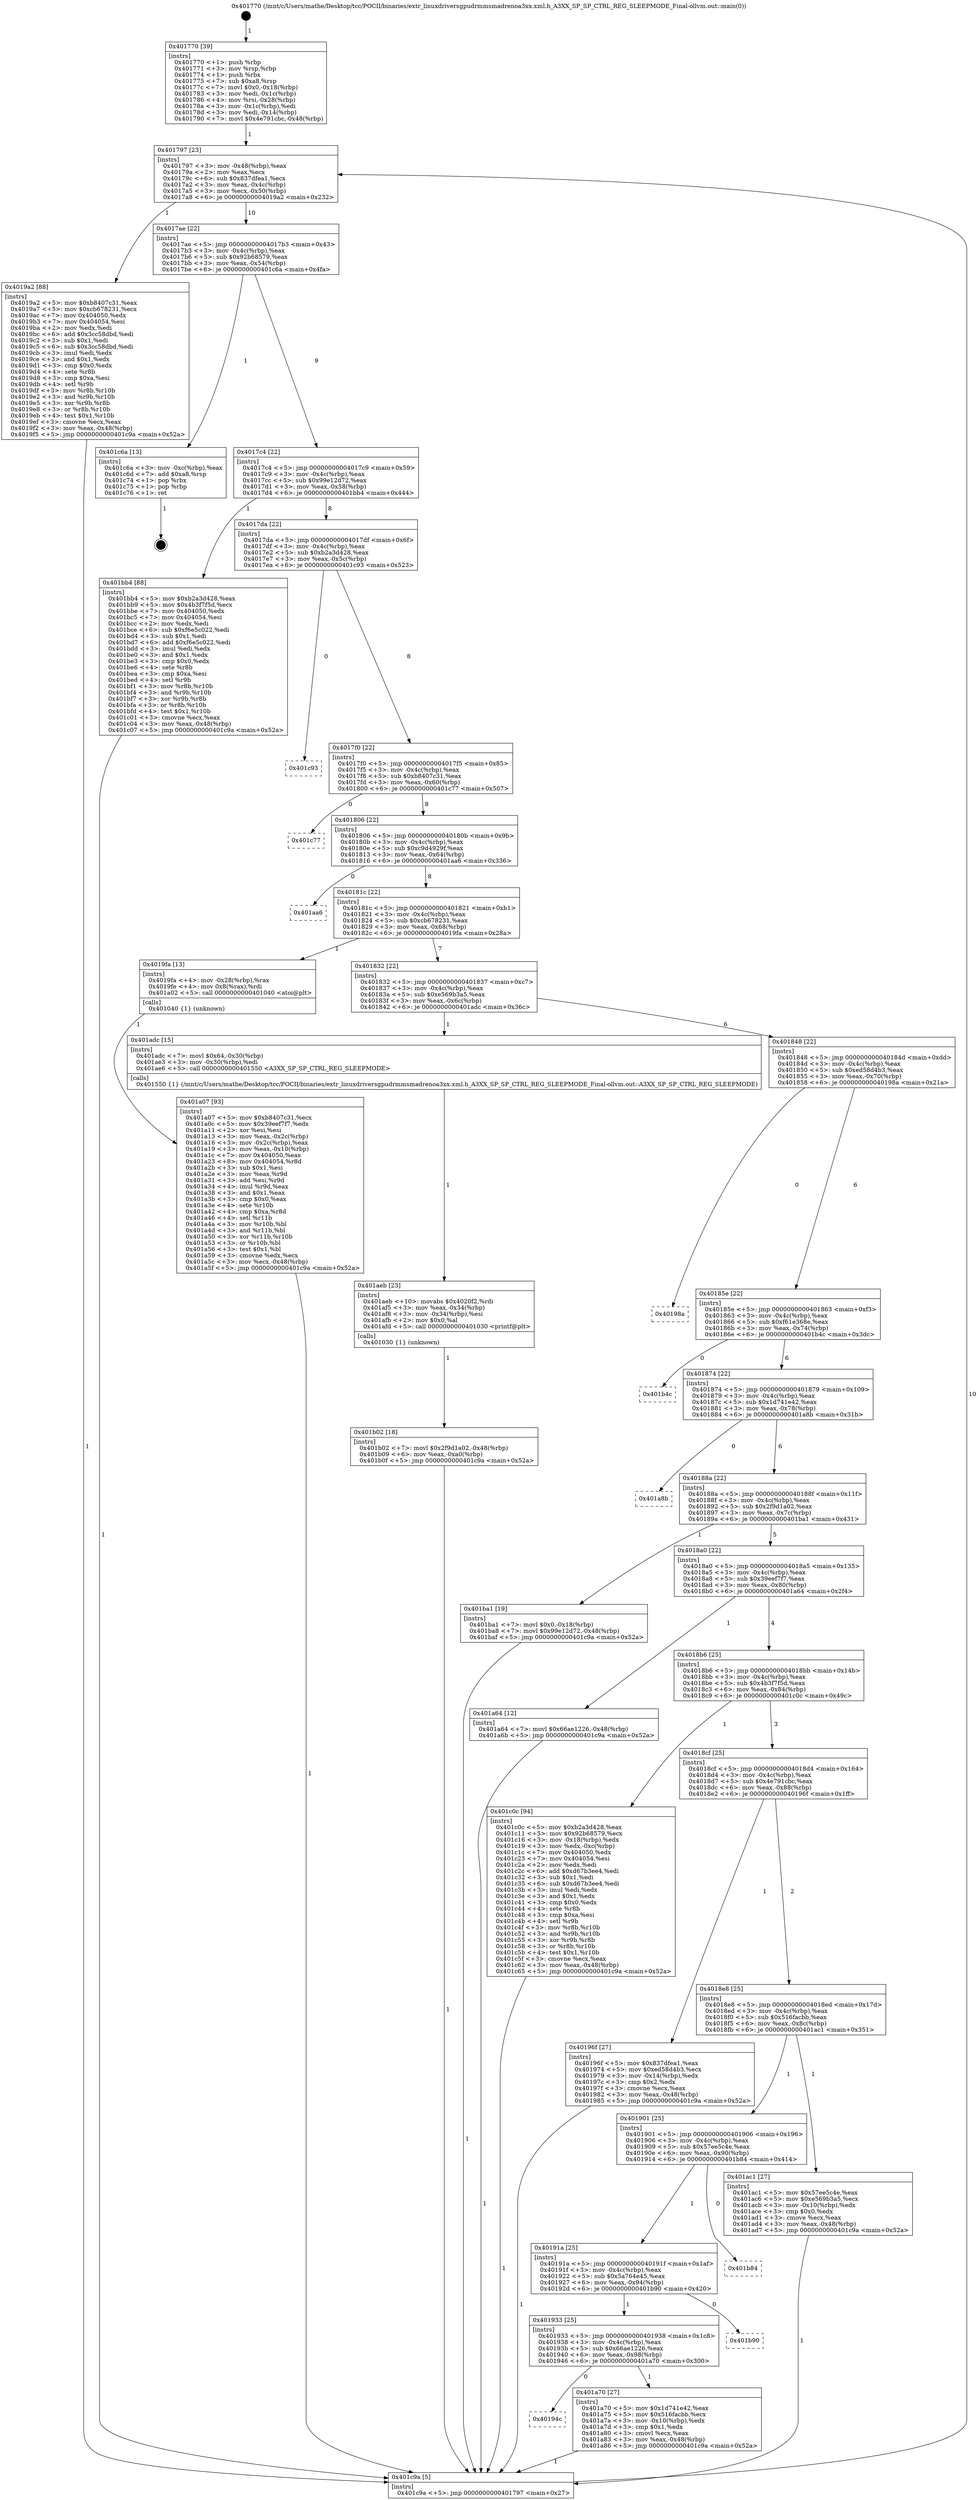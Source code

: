 digraph "0x401770" {
  label = "0x401770 (/mnt/c/Users/mathe/Desktop/tcc/POCII/binaries/extr_linuxdriversgpudrmmsmadrenoa3xx.xml.h_A3XX_SP_SP_CTRL_REG_SLEEPMODE_Final-ollvm.out::main(0))"
  labelloc = "t"
  node[shape=record]

  Entry [label="",width=0.3,height=0.3,shape=circle,fillcolor=black,style=filled]
  "0x401797" [label="{
     0x401797 [23]\l
     | [instrs]\l
     &nbsp;&nbsp;0x401797 \<+3\>: mov -0x48(%rbp),%eax\l
     &nbsp;&nbsp;0x40179a \<+2\>: mov %eax,%ecx\l
     &nbsp;&nbsp;0x40179c \<+6\>: sub $0x837dfea1,%ecx\l
     &nbsp;&nbsp;0x4017a2 \<+3\>: mov %eax,-0x4c(%rbp)\l
     &nbsp;&nbsp;0x4017a5 \<+3\>: mov %ecx,-0x50(%rbp)\l
     &nbsp;&nbsp;0x4017a8 \<+6\>: je 00000000004019a2 \<main+0x232\>\l
  }"]
  "0x4019a2" [label="{
     0x4019a2 [88]\l
     | [instrs]\l
     &nbsp;&nbsp;0x4019a2 \<+5\>: mov $0xb8407c31,%eax\l
     &nbsp;&nbsp;0x4019a7 \<+5\>: mov $0xcb678231,%ecx\l
     &nbsp;&nbsp;0x4019ac \<+7\>: mov 0x404050,%edx\l
     &nbsp;&nbsp;0x4019b3 \<+7\>: mov 0x404054,%esi\l
     &nbsp;&nbsp;0x4019ba \<+2\>: mov %edx,%edi\l
     &nbsp;&nbsp;0x4019bc \<+6\>: add $0x3cc58dbd,%edi\l
     &nbsp;&nbsp;0x4019c2 \<+3\>: sub $0x1,%edi\l
     &nbsp;&nbsp;0x4019c5 \<+6\>: sub $0x3cc58dbd,%edi\l
     &nbsp;&nbsp;0x4019cb \<+3\>: imul %edi,%edx\l
     &nbsp;&nbsp;0x4019ce \<+3\>: and $0x1,%edx\l
     &nbsp;&nbsp;0x4019d1 \<+3\>: cmp $0x0,%edx\l
     &nbsp;&nbsp;0x4019d4 \<+4\>: sete %r8b\l
     &nbsp;&nbsp;0x4019d8 \<+3\>: cmp $0xa,%esi\l
     &nbsp;&nbsp;0x4019db \<+4\>: setl %r9b\l
     &nbsp;&nbsp;0x4019df \<+3\>: mov %r8b,%r10b\l
     &nbsp;&nbsp;0x4019e2 \<+3\>: and %r9b,%r10b\l
     &nbsp;&nbsp;0x4019e5 \<+3\>: xor %r9b,%r8b\l
     &nbsp;&nbsp;0x4019e8 \<+3\>: or %r8b,%r10b\l
     &nbsp;&nbsp;0x4019eb \<+4\>: test $0x1,%r10b\l
     &nbsp;&nbsp;0x4019ef \<+3\>: cmovne %ecx,%eax\l
     &nbsp;&nbsp;0x4019f2 \<+3\>: mov %eax,-0x48(%rbp)\l
     &nbsp;&nbsp;0x4019f5 \<+5\>: jmp 0000000000401c9a \<main+0x52a\>\l
  }"]
  "0x4017ae" [label="{
     0x4017ae [22]\l
     | [instrs]\l
     &nbsp;&nbsp;0x4017ae \<+5\>: jmp 00000000004017b3 \<main+0x43\>\l
     &nbsp;&nbsp;0x4017b3 \<+3\>: mov -0x4c(%rbp),%eax\l
     &nbsp;&nbsp;0x4017b6 \<+5\>: sub $0x92b68579,%eax\l
     &nbsp;&nbsp;0x4017bb \<+3\>: mov %eax,-0x54(%rbp)\l
     &nbsp;&nbsp;0x4017be \<+6\>: je 0000000000401c6a \<main+0x4fa\>\l
  }"]
  Exit [label="",width=0.3,height=0.3,shape=circle,fillcolor=black,style=filled,peripheries=2]
  "0x401c6a" [label="{
     0x401c6a [13]\l
     | [instrs]\l
     &nbsp;&nbsp;0x401c6a \<+3\>: mov -0xc(%rbp),%eax\l
     &nbsp;&nbsp;0x401c6d \<+7\>: add $0xa8,%rsp\l
     &nbsp;&nbsp;0x401c74 \<+1\>: pop %rbx\l
     &nbsp;&nbsp;0x401c75 \<+1\>: pop %rbp\l
     &nbsp;&nbsp;0x401c76 \<+1\>: ret\l
  }"]
  "0x4017c4" [label="{
     0x4017c4 [22]\l
     | [instrs]\l
     &nbsp;&nbsp;0x4017c4 \<+5\>: jmp 00000000004017c9 \<main+0x59\>\l
     &nbsp;&nbsp;0x4017c9 \<+3\>: mov -0x4c(%rbp),%eax\l
     &nbsp;&nbsp;0x4017cc \<+5\>: sub $0x99e12d72,%eax\l
     &nbsp;&nbsp;0x4017d1 \<+3\>: mov %eax,-0x58(%rbp)\l
     &nbsp;&nbsp;0x4017d4 \<+6\>: je 0000000000401bb4 \<main+0x444\>\l
  }"]
  "0x401b02" [label="{
     0x401b02 [18]\l
     | [instrs]\l
     &nbsp;&nbsp;0x401b02 \<+7\>: movl $0x2f9d1a02,-0x48(%rbp)\l
     &nbsp;&nbsp;0x401b09 \<+6\>: mov %eax,-0xa0(%rbp)\l
     &nbsp;&nbsp;0x401b0f \<+5\>: jmp 0000000000401c9a \<main+0x52a\>\l
  }"]
  "0x401bb4" [label="{
     0x401bb4 [88]\l
     | [instrs]\l
     &nbsp;&nbsp;0x401bb4 \<+5\>: mov $0xb2a3d428,%eax\l
     &nbsp;&nbsp;0x401bb9 \<+5\>: mov $0x4b3f7f5d,%ecx\l
     &nbsp;&nbsp;0x401bbe \<+7\>: mov 0x404050,%edx\l
     &nbsp;&nbsp;0x401bc5 \<+7\>: mov 0x404054,%esi\l
     &nbsp;&nbsp;0x401bcc \<+2\>: mov %edx,%edi\l
     &nbsp;&nbsp;0x401bce \<+6\>: sub $0xf6e5c022,%edi\l
     &nbsp;&nbsp;0x401bd4 \<+3\>: sub $0x1,%edi\l
     &nbsp;&nbsp;0x401bd7 \<+6\>: add $0xf6e5c022,%edi\l
     &nbsp;&nbsp;0x401bdd \<+3\>: imul %edi,%edx\l
     &nbsp;&nbsp;0x401be0 \<+3\>: and $0x1,%edx\l
     &nbsp;&nbsp;0x401be3 \<+3\>: cmp $0x0,%edx\l
     &nbsp;&nbsp;0x401be6 \<+4\>: sete %r8b\l
     &nbsp;&nbsp;0x401bea \<+3\>: cmp $0xa,%esi\l
     &nbsp;&nbsp;0x401bed \<+4\>: setl %r9b\l
     &nbsp;&nbsp;0x401bf1 \<+3\>: mov %r8b,%r10b\l
     &nbsp;&nbsp;0x401bf4 \<+3\>: and %r9b,%r10b\l
     &nbsp;&nbsp;0x401bf7 \<+3\>: xor %r9b,%r8b\l
     &nbsp;&nbsp;0x401bfa \<+3\>: or %r8b,%r10b\l
     &nbsp;&nbsp;0x401bfd \<+4\>: test $0x1,%r10b\l
     &nbsp;&nbsp;0x401c01 \<+3\>: cmovne %ecx,%eax\l
     &nbsp;&nbsp;0x401c04 \<+3\>: mov %eax,-0x48(%rbp)\l
     &nbsp;&nbsp;0x401c07 \<+5\>: jmp 0000000000401c9a \<main+0x52a\>\l
  }"]
  "0x4017da" [label="{
     0x4017da [22]\l
     | [instrs]\l
     &nbsp;&nbsp;0x4017da \<+5\>: jmp 00000000004017df \<main+0x6f\>\l
     &nbsp;&nbsp;0x4017df \<+3\>: mov -0x4c(%rbp),%eax\l
     &nbsp;&nbsp;0x4017e2 \<+5\>: sub $0xb2a3d428,%eax\l
     &nbsp;&nbsp;0x4017e7 \<+3\>: mov %eax,-0x5c(%rbp)\l
     &nbsp;&nbsp;0x4017ea \<+6\>: je 0000000000401c93 \<main+0x523\>\l
  }"]
  "0x401aeb" [label="{
     0x401aeb [23]\l
     | [instrs]\l
     &nbsp;&nbsp;0x401aeb \<+10\>: movabs $0x4020f2,%rdi\l
     &nbsp;&nbsp;0x401af5 \<+3\>: mov %eax,-0x34(%rbp)\l
     &nbsp;&nbsp;0x401af8 \<+3\>: mov -0x34(%rbp),%esi\l
     &nbsp;&nbsp;0x401afb \<+2\>: mov $0x0,%al\l
     &nbsp;&nbsp;0x401afd \<+5\>: call 0000000000401030 \<printf@plt\>\l
     | [calls]\l
     &nbsp;&nbsp;0x401030 \{1\} (unknown)\l
  }"]
  "0x401c93" [label="{
     0x401c93\l
  }", style=dashed]
  "0x4017f0" [label="{
     0x4017f0 [22]\l
     | [instrs]\l
     &nbsp;&nbsp;0x4017f0 \<+5\>: jmp 00000000004017f5 \<main+0x85\>\l
     &nbsp;&nbsp;0x4017f5 \<+3\>: mov -0x4c(%rbp),%eax\l
     &nbsp;&nbsp;0x4017f8 \<+5\>: sub $0xb8407c31,%eax\l
     &nbsp;&nbsp;0x4017fd \<+3\>: mov %eax,-0x60(%rbp)\l
     &nbsp;&nbsp;0x401800 \<+6\>: je 0000000000401c77 \<main+0x507\>\l
  }"]
  "0x40194c" [label="{
     0x40194c\l
  }", style=dashed]
  "0x401c77" [label="{
     0x401c77\l
  }", style=dashed]
  "0x401806" [label="{
     0x401806 [22]\l
     | [instrs]\l
     &nbsp;&nbsp;0x401806 \<+5\>: jmp 000000000040180b \<main+0x9b\>\l
     &nbsp;&nbsp;0x40180b \<+3\>: mov -0x4c(%rbp),%eax\l
     &nbsp;&nbsp;0x40180e \<+5\>: sub $0xc9d4929f,%eax\l
     &nbsp;&nbsp;0x401813 \<+3\>: mov %eax,-0x64(%rbp)\l
     &nbsp;&nbsp;0x401816 \<+6\>: je 0000000000401aa6 \<main+0x336\>\l
  }"]
  "0x401a70" [label="{
     0x401a70 [27]\l
     | [instrs]\l
     &nbsp;&nbsp;0x401a70 \<+5\>: mov $0x1d741e42,%eax\l
     &nbsp;&nbsp;0x401a75 \<+5\>: mov $0x516facbb,%ecx\l
     &nbsp;&nbsp;0x401a7a \<+3\>: mov -0x10(%rbp),%edx\l
     &nbsp;&nbsp;0x401a7d \<+3\>: cmp $0x1,%edx\l
     &nbsp;&nbsp;0x401a80 \<+3\>: cmovl %ecx,%eax\l
     &nbsp;&nbsp;0x401a83 \<+3\>: mov %eax,-0x48(%rbp)\l
     &nbsp;&nbsp;0x401a86 \<+5\>: jmp 0000000000401c9a \<main+0x52a\>\l
  }"]
  "0x401aa6" [label="{
     0x401aa6\l
  }", style=dashed]
  "0x40181c" [label="{
     0x40181c [22]\l
     | [instrs]\l
     &nbsp;&nbsp;0x40181c \<+5\>: jmp 0000000000401821 \<main+0xb1\>\l
     &nbsp;&nbsp;0x401821 \<+3\>: mov -0x4c(%rbp),%eax\l
     &nbsp;&nbsp;0x401824 \<+5\>: sub $0xcb678231,%eax\l
     &nbsp;&nbsp;0x401829 \<+3\>: mov %eax,-0x68(%rbp)\l
     &nbsp;&nbsp;0x40182c \<+6\>: je 00000000004019fa \<main+0x28a\>\l
  }"]
  "0x401933" [label="{
     0x401933 [25]\l
     | [instrs]\l
     &nbsp;&nbsp;0x401933 \<+5\>: jmp 0000000000401938 \<main+0x1c8\>\l
     &nbsp;&nbsp;0x401938 \<+3\>: mov -0x4c(%rbp),%eax\l
     &nbsp;&nbsp;0x40193b \<+5\>: sub $0x66ae1226,%eax\l
     &nbsp;&nbsp;0x401940 \<+6\>: mov %eax,-0x98(%rbp)\l
     &nbsp;&nbsp;0x401946 \<+6\>: je 0000000000401a70 \<main+0x300\>\l
  }"]
  "0x4019fa" [label="{
     0x4019fa [13]\l
     | [instrs]\l
     &nbsp;&nbsp;0x4019fa \<+4\>: mov -0x28(%rbp),%rax\l
     &nbsp;&nbsp;0x4019fe \<+4\>: mov 0x8(%rax),%rdi\l
     &nbsp;&nbsp;0x401a02 \<+5\>: call 0000000000401040 \<atoi@plt\>\l
     | [calls]\l
     &nbsp;&nbsp;0x401040 \{1\} (unknown)\l
  }"]
  "0x401832" [label="{
     0x401832 [22]\l
     | [instrs]\l
     &nbsp;&nbsp;0x401832 \<+5\>: jmp 0000000000401837 \<main+0xc7\>\l
     &nbsp;&nbsp;0x401837 \<+3\>: mov -0x4c(%rbp),%eax\l
     &nbsp;&nbsp;0x40183a \<+5\>: sub $0xe569b3a5,%eax\l
     &nbsp;&nbsp;0x40183f \<+3\>: mov %eax,-0x6c(%rbp)\l
     &nbsp;&nbsp;0x401842 \<+6\>: je 0000000000401adc \<main+0x36c\>\l
  }"]
  "0x401b90" [label="{
     0x401b90\l
  }", style=dashed]
  "0x401adc" [label="{
     0x401adc [15]\l
     | [instrs]\l
     &nbsp;&nbsp;0x401adc \<+7\>: movl $0x64,-0x30(%rbp)\l
     &nbsp;&nbsp;0x401ae3 \<+3\>: mov -0x30(%rbp),%edi\l
     &nbsp;&nbsp;0x401ae6 \<+5\>: call 0000000000401550 \<A3XX_SP_SP_CTRL_REG_SLEEPMODE\>\l
     | [calls]\l
     &nbsp;&nbsp;0x401550 \{1\} (/mnt/c/Users/mathe/Desktop/tcc/POCII/binaries/extr_linuxdriversgpudrmmsmadrenoa3xx.xml.h_A3XX_SP_SP_CTRL_REG_SLEEPMODE_Final-ollvm.out::A3XX_SP_SP_CTRL_REG_SLEEPMODE)\l
  }"]
  "0x401848" [label="{
     0x401848 [22]\l
     | [instrs]\l
     &nbsp;&nbsp;0x401848 \<+5\>: jmp 000000000040184d \<main+0xdd\>\l
     &nbsp;&nbsp;0x40184d \<+3\>: mov -0x4c(%rbp),%eax\l
     &nbsp;&nbsp;0x401850 \<+5\>: sub $0xed58d4b3,%eax\l
     &nbsp;&nbsp;0x401855 \<+3\>: mov %eax,-0x70(%rbp)\l
     &nbsp;&nbsp;0x401858 \<+6\>: je 000000000040198a \<main+0x21a\>\l
  }"]
  "0x40191a" [label="{
     0x40191a [25]\l
     | [instrs]\l
     &nbsp;&nbsp;0x40191a \<+5\>: jmp 000000000040191f \<main+0x1af\>\l
     &nbsp;&nbsp;0x40191f \<+3\>: mov -0x4c(%rbp),%eax\l
     &nbsp;&nbsp;0x401922 \<+5\>: sub $0x5a764e45,%eax\l
     &nbsp;&nbsp;0x401927 \<+6\>: mov %eax,-0x94(%rbp)\l
     &nbsp;&nbsp;0x40192d \<+6\>: je 0000000000401b90 \<main+0x420\>\l
  }"]
  "0x40198a" [label="{
     0x40198a\l
  }", style=dashed]
  "0x40185e" [label="{
     0x40185e [22]\l
     | [instrs]\l
     &nbsp;&nbsp;0x40185e \<+5\>: jmp 0000000000401863 \<main+0xf3\>\l
     &nbsp;&nbsp;0x401863 \<+3\>: mov -0x4c(%rbp),%eax\l
     &nbsp;&nbsp;0x401866 \<+5\>: sub $0xf61e368e,%eax\l
     &nbsp;&nbsp;0x40186b \<+3\>: mov %eax,-0x74(%rbp)\l
     &nbsp;&nbsp;0x40186e \<+6\>: je 0000000000401b4c \<main+0x3dc\>\l
  }"]
  "0x401b84" [label="{
     0x401b84\l
  }", style=dashed]
  "0x401b4c" [label="{
     0x401b4c\l
  }", style=dashed]
  "0x401874" [label="{
     0x401874 [22]\l
     | [instrs]\l
     &nbsp;&nbsp;0x401874 \<+5\>: jmp 0000000000401879 \<main+0x109\>\l
     &nbsp;&nbsp;0x401879 \<+3\>: mov -0x4c(%rbp),%eax\l
     &nbsp;&nbsp;0x40187c \<+5\>: sub $0x1d741e42,%eax\l
     &nbsp;&nbsp;0x401881 \<+3\>: mov %eax,-0x78(%rbp)\l
     &nbsp;&nbsp;0x401884 \<+6\>: je 0000000000401a8b \<main+0x31b\>\l
  }"]
  "0x401901" [label="{
     0x401901 [25]\l
     | [instrs]\l
     &nbsp;&nbsp;0x401901 \<+5\>: jmp 0000000000401906 \<main+0x196\>\l
     &nbsp;&nbsp;0x401906 \<+3\>: mov -0x4c(%rbp),%eax\l
     &nbsp;&nbsp;0x401909 \<+5\>: sub $0x57ee5c4e,%eax\l
     &nbsp;&nbsp;0x40190e \<+6\>: mov %eax,-0x90(%rbp)\l
     &nbsp;&nbsp;0x401914 \<+6\>: je 0000000000401b84 \<main+0x414\>\l
  }"]
  "0x401a8b" [label="{
     0x401a8b\l
  }", style=dashed]
  "0x40188a" [label="{
     0x40188a [22]\l
     | [instrs]\l
     &nbsp;&nbsp;0x40188a \<+5\>: jmp 000000000040188f \<main+0x11f\>\l
     &nbsp;&nbsp;0x40188f \<+3\>: mov -0x4c(%rbp),%eax\l
     &nbsp;&nbsp;0x401892 \<+5\>: sub $0x2f9d1a02,%eax\l
     &nbsp;&nbsp;0x401897 \<+3\>: mov %eax,-0x7c(%rbp)\l
     &nbsp;&nbsp;0x40189a \<+6\>: je 0000000000401ba1 \<main+0x431\>\l
  }"]
  "0x401ac1" [label="{
     0x401ac1 [27]\l
     | [instrs]\l
     &nbsp;&nbsp;0x401ac1 \<+5\>: mov $0x57ee5c4e,%eax\l
     &nbsp;&nbsp;0x401ac6 \<+5\>: mov $0xe569b3a5,%ecx\l
     &nbsp;&nbsp;0x401acb \<+3\>: mov -0x10(%rbp),%edx\l
     &nbsp;&nbsp;0x401ace \<+3\>: cmp $0x0,%edx\l
     &nbsp;&nbsp;0x401ad1 \<+3\>: cmove %ecx,%eax\l
     &nbsp;&nbsp;0x401ad4 \<+3\>: mov %eax,-0x48(%rbp)\l
     &nbsp;&nbsp;0x401ad7 \<+5\>: jmp 0000000000401c9a \<main+0x52a\>\l
  }"]
  "0x401ba1" [label="{
     0x401ba1 [19]\l
     | [instrs]\l
     &nbsp;&nbsp;0x401ba1 \<+7\>: movl $0x0,-0x18(%rbp)\l
     &nbsp;&nbsp;0x401ba8 \<+7\>: movl $0x99e12d72,-0x48(%rbp)\l
     &nbsp;&nbsp;0x401baf \<+5\>: jmp 0000000000401c9a \<main+0x52a\>\l
  }"]
  "0x4018a0" [label="{
     0x4018a0 [22]\l
     | [instrs]\l
     &nbsp;&nbsp;0x4018a0 \<+5\>: jmp 00000000004018a5 \<main+0x135\>\l
     &nbsp;&nbsp;0x4018a5 \<+3\>: mov -0x4c(%rbp),%eax\l
     &nbsp;&nbsp;0x4018a8 \<+5\>: sub $0x39eef7f7,%eax\l
     &nbsp;&nbsp;0x4018ad \<+3\>: mov %eax,-0x80(%rbp)\l
     &nbsp;&nbsp;0x4018b0 \<+6\>: je 0000000000401a64 \<main+0x2f4\>\l
  }"]
  "0x401a07" [label="{
     0x401a07 [93]\l
     | [instrs]\l
     &nbsp;&nbsp;0x401a07 \<+5\>: mov $0xb8407c31,%ecx\l
     &nbsp;&nbsp;0x401a0c \<+5\>: mov $0x39eef7f7,%edx\l
     &nbsp;&nbsp;0x401a11 \<+2\>: xor %esi,%esi\l
     &nbsp;&nbsp;0x401a13 \<+3\>: mov %eax,-0x2c(%rbp)\l
     &nbsp;&nbsp;0x401a16 \<+3\>: mov -0x2c(%rbp),%eax\l
     &nbsp;&nbsp;0x401a19 \<+3\>: mov %eax,-0x10(%rbp)\l
     &nbsp;&nbsp;0x401a1c \<+7\>: mov 0x404050,%eax\l
     &nbsp;&nbsp;0x401a23 \<+8\>: mov 0x404054,%r8d\l
     &nbsp;&nbsp;0x401a2b \<+3\>: sub $0x1,%esi\l
     &nbsp;&nbsp;0x401a2e \<+3\>: mov %eax,%r9d\l
     &nbsp;&nbsp;0x401a31 \<+3\>: add %esi,%r9d\l
     &nbsp;&nbsp;0x401a34 \<+4\>: imul %r9d,%eax\l
     &nbsp;&nbsp;0x401a38 \<+3\>: and $0x1,%eax\l
     &nbsp;&nbsp;0x401a3b \<+3\>: cmp $0x0,%eax\l
     &nbsp;&nbsp;0x401a3e \<+4\>: sete %r10b\l
     &nbsp;&nbsp;0x401a42 \<+4\>: cmp $0xa,%r8d\l
     &nbsp;&nbsp;0x401a46 \<+4\>: setl %r11b\l
     &nbsp;&nbsp;0x401a4a \<+3\>: mov %r10b,%bl\l
     &nbsp;&nbsp;0x401a4d \<+3\>: and %r11b,%bl\l
     &nbsp;&nbsp;0x401a50 \<+3\>: xor %r11b,%r10b\l
     &nbsp;&nbsp;0x401a53 \<+3\>: or %r10b,%bl\l
     &nbsp;&nbsp;0x401a56 \<+3\>: test $0x1,%bl\l
     &nbsp;&nbsp;0x401a59 \<+3\>: cmovne %edx,%ecx\l
     &nbsp;&nbsp;0x401a5c \<+3\>: mov %ecx,-0x48(%rbp)\l
     &nbsp;&nbsp;0x401a5f \<+5\>: jmp 0000000000401c9a \<main+0x52a\>\l
  }"]
  "0x401a64" [label="{
     0x401a64 [12]\l
     | [instrs]\l
     &nbsp;&nbsp;0x401a64 \<+7\>: movl $0x66ae1226,-0x48(%rbp)\l
     &nbsp;&nbsp;0x401a6b \<+5\>: jmp 0000000000401c9a \<main+0x52a\>\l
  }"]
  "0x4018b6" [label="{
     0x4018b6 [25]\l
     | [instrs]\l
     &nbsp;&nbsp;0x4018b6 \<+5\>: jmp 00000000004018bb \<main+0x14b\>\l
     &nbsp;&nbsp;0x4018bb \<+3\>: mov -0x4c(%rbp),%eax\l
     &nbsp;&nbsp;0x4018be \<+5\>: sub $0x4b3f7f5d,%eax\l
     &nbsp;&nbsp;0x4018c3 \<+6\>: mov %eax,-0x84(%rbp)\l
     &nbsp;&nbsp;0x4018c9 \<+6\>: je 0000000000401c0c \<main+0x49c\>\l
  }"]
  "0x401770" [label="{
     0x401770 [39]\l
     | [instrs]\l
     &nbsp;&nbsp;0x401770 \<+1\>: push %rbp\l
     &nbsp;&nbsp;0x401771 \<+3\>: mov %rsp,%rbp\l
     &nbsp;&nbsp;0x401774 \<+1\>: push %rbx\l
     &nbsp;&nbsp;0x401775 \<+7\>: sub $0xa8,%rsp\l
     &nbsp;&nbsp;0x40177c \<+7\>: movl $0x0,-0x18(%rbp)\l
     &nbsp;&nbsp;0x401783 \<+3\>: mov %edi,-0x1c(%rbp)\l
     &nbsp;&nbsp;0x401786 \<+4\>: mov %rsi,-0x28(%rbp)\l
     &nbsp;&nbsp;0x40178a \<+3\>: mov -0x1c(%rbp),%edi\l
     &nbsp;&nbsp;0x40178d \<+3\>: mov %edi,-0x14(%rbp)\l
     &nbsp;&nbsp;0x401790 \<+7\>: movl $0x4e791cbc,-0x48(%rbp)\l
  }"]
  "0x401c0c" [label="{
     0x401c0c [94]\l
     | [instrs]\l
     &nbsp;&nbsp;0x401c0c \<+5\>: mov $0xb2a3d428,%eax\l
     &nbsp;&nbsp;0x401c11 \<+5\>: mov $0x92b68579,%ecx\l
     &nbsp;&nbsp;0x401c16 \<+3\>: mov -0x18(%rbp),%edx\l
     &nbsp;&nbsp;0x401c19 \<+3\>: mov %edx,-0xc(%rbp)\l
     &nbsp;&nbsp;0x401c1c \<+7\>: mov 0x404050,%edx\l
     &nbsp;&nbsp;0x401c23 \<+7\>: mov 0x404054,%esi\l
     &nbsp;&nbsp;0x401c2a \<+2\>: mov %edx,%edi\l
     &nbsp;&nbsp;0x401c2c \<+6\>: add $0xd67b3ee4,%edi\l
     &nbsp;&nbsp;0x401c32 \<+3\>: sub $0x1,%edi\l
     &nbsp;&nbsp;0x401c35 \<+6\>: sub $0xd67b3ee4,%edi\l
     &nbsp;&nbsp;0x401c3b \<+3\>: imul %edi,%edx\l
     &nbsp;&nbsp;0x401c3e \<+3\>: and $0x1,%edx\l
     &nbsp;&nbsp;0x401c41 \<+3\>: cmp $0x0,%edx\l
     &nbsp;&nbsp;0x401c44 \<+4\>: sete %r8b\l
     &nbsp;&nbsp;0x401c48 \<+3\>: cmp $0xa,%esi\l
     &nbsp;&nbsp;0x401c4b \<+4\>: setl %r9b\l
     &nbsp;&nbsp;0x401c4f \<+3\>: mov %r8b,%r10b\l
     &nbsp;&nbsp;0x401c52 \<+3\>: and %r9b,%r10b\l
     &nbsp;&nbsp;0x401c55 \<+3\>: xor %r9b,%r8b\l
     &nbsp;&nbsp;0x401c58 \<+3\>: or %r8b,%r10b\l
     &nbsp;&nbsp;0x401c5b \<+4\>: test $0x1,%r10b\l
     &nbsp;&nbsp;0x401c5f \<+3\>: cmovne %ecx,%eax\l
     &nbsp;&nbsp;0x401c62 \<+3\>: mov %eax,-0x48(%rbp)\l
     &nbsp;&nbsp;0x401c65 \<+5\>: jmp 0000000000401c9a \<main+0x52a\>\l
  }"]
  "0x4018cf" [label="{
     0x4018cf [25]\l
     | [instrs]\l
     &nbsp;&nbsp;0x4018cf \<+5\>: jmp 00000000004018d4 \<main+0x164\>\l
     &nbsp;&nbsp;0x4018d4 \<+3\>: mov -0x4c(%rbp),%eax\l
     &nbsp;&nbsp;0x4018d7 \<+5\>: sub $0x4e791cbc,%eax\l
     &nbsp;&nbsp;0x4018dc \<+6\>: mov %eax,-0x88(%rbp)\l
     &nbsp;&nbsp;0x4018e2 \<+6\>: je 000000000040196f \<main+0x1ff\>\l
  }"]
  "0x401c9a" [label="{
     0x401c9a [5]\l
     | [instrs]\l
     &nbsp;&nbsp;0x401c9a \<+5\>: jmp 0000000000401797 \<main+0x27\>\l
  }"]
  "0x40196f" [label="{
     0x40196f [27]\l
     | [instrs]\l
     &nbsp;&nbsp;0x40196f \<+5\>: mov $0x837dfea1,%eax\l
     &nbsp;&nbsp;0x401974 \<+5\>: mov $0xed58d4b3,%ecx\l
     &nbsp;&nbsp;0x401979 \<+3\>: mov -0x14(%rbp),%edx\l
     &nbsp;&nbsp;0x40197c \<+3\>: cmp $0x2,%edx\l
     &nbsp;&nbsp;0x40197f \<+3\>: cmovne %ecx,%eax\l
     &nbsp;&nbsp;0x401982 \<+3\>: mov %eax,-0x48(%rbp)\l
     &nbsp;&nbsp;0x401985 \<+5\>: jmp 0000000000401c9a \<main+0x52a\>\l
  }"]
  "0x4018e8" [label="{
     0x4018e8 [25]\l
     | [instrs]\l
     &nbsp;&nbsp;0x4018e8 \<+5\>: jmp 00000000004018ed \<main+0x17d\>\l
     &nbsp;&nbsp;0x4018ed \<+3\>: mov -0x4c(%rbp),%eax\l
     &nbsp;&nbsp;0x4018f0 \<+5\>: sub $0x516facbb,%eax\l
     &nbsp;&nbsp;0x4018f5 \<+6\>: mov %eax,-0x8c(%rbp)\l
     &nbsp;&nbsp;0x4018fb \<+6\>: je 0000000000401ac1 \<main+0x351\>\l
  }"]
  Entry -> "0x401770" [label=" 1"]
  "0x401797" -> "0x4019a2" [label=" 1"]
  "0x401797" -> "0x4017ae" [label=" 10"]
  "0x401c6a" -> Exit [label=" 1"]
  "0x4017ae" -> "0x401c6a" [label=" 1"]
  "0x4017ae" -> "0x4017c4" [label=" 9"]
  "0x401c0c" -> "0x401c9a" [label=" 1"]
  "0x4017c4" -> "0x401bb4" [label=" 1"]
  "0x4017c4" -> "0x4017da" [label=" 8"]
  "0x401bb4" -> "0x401c9a" [label=" 1"]
  "0x4017da" -> "0x401c93" [label=" 0"]
  "0x4017da" -> "0x4017f0" [label=" 8"]
  "0x401ba1" -> "0x401c9a" [label=" 1"]
  "0x4017f0" -> "0x401c77" [label=" 0"]
  "0x4017f0" -> "0x401806" [label=" 8"]
  "0x401b02" -> "0x401c9a" [label=" 1"]
  "0x401806" -> "0x401aa6" [label=" 0"]
  "0x401806" -> "0x40181c" [label=" 8"]
  "0x401aeb" -> "0x401b02" [label=" 1"]
  "0x40181c" -> "0x4019fa" [label=" 1"]
  "0x40181c" -> "0x401832" [label=" 7"]
  "0x401ac1" -> "0x401c9a" [label=" 1"]
  "0x401832" -> "0x401adc" [label=" 1"]
  "0x401832" -> "0x401848" [label=" 6"]
  "0x401a70" -> "0x401c9a" [label=" 1"]
  "0x401848" -> "0x40198a" [label=" 0"]
  "0x401848" -> "0x40185e" [label=" 6"]
  "0x401933" -> "0x401a70" [label=" 1"]
  "0x40185e" -> "0x401b4c" [label=" 0"]
  "0x40185e" -> "0x401874" [label=" 6"]
  "0x401adc" -> "0x401aeb" [label=" 1"]
  "0x401874" -> "0x401a8b" [label=" 0"]
  "0x401874" -> "0x40188a" [label=" 6"]
  "0x40191a" -> "0x401b90" [label=" 0"]
  "0x40188a" -> "0x401ba1" [label=" 1"]
  "0x40188a" -> "0x4018a0" [label=" 5"]
  "0x401933" -> "0x40194c" [label=" 0"]
  "0x4018a0" -> "0x401a64" [label=" 1"]
  "0x4018a0" -> "0x4018b6" [label=" 4"]
  "0x401901" -> "0x401b84" [label=" 0"]
  "0x4018b6" -> "0x401c0c" [label=" 1"]
  "0x4018b6" -> "0x4018cf" [label=" 3"]
  "0x40191a" -> "0x401933" [label=" 1"]
  "0x4018cf" -> "0x40196f" [label=" 1"]
  "0x4018cf" -> "0x4018e8" [label=" 2"]
  "0x40196f" -> "0x401c9a" [label=" 1"]
  "0x401770" -> "0x401797" [label=" 1"]
  "0x401c9a" -> "0x401797" [label=" 10"]
  "0x4019a2" -> "0x401c9a" [label=" 1"]
  "0x4019fa" -> "0x401a07" [label=" 1"]
  "0x401a07" -> "0x401c9a" [label=" 1"]
  "0x401a64" -> "0x401c9a" [label=" 1"]
  "0x401901" -> "0x40191a" [label=" 1"]
  "0x4018e8" -> "0x401ac1" [label=" 1"]
  "0x4018e8" -> "0x401901" [label=" 1"]
}
